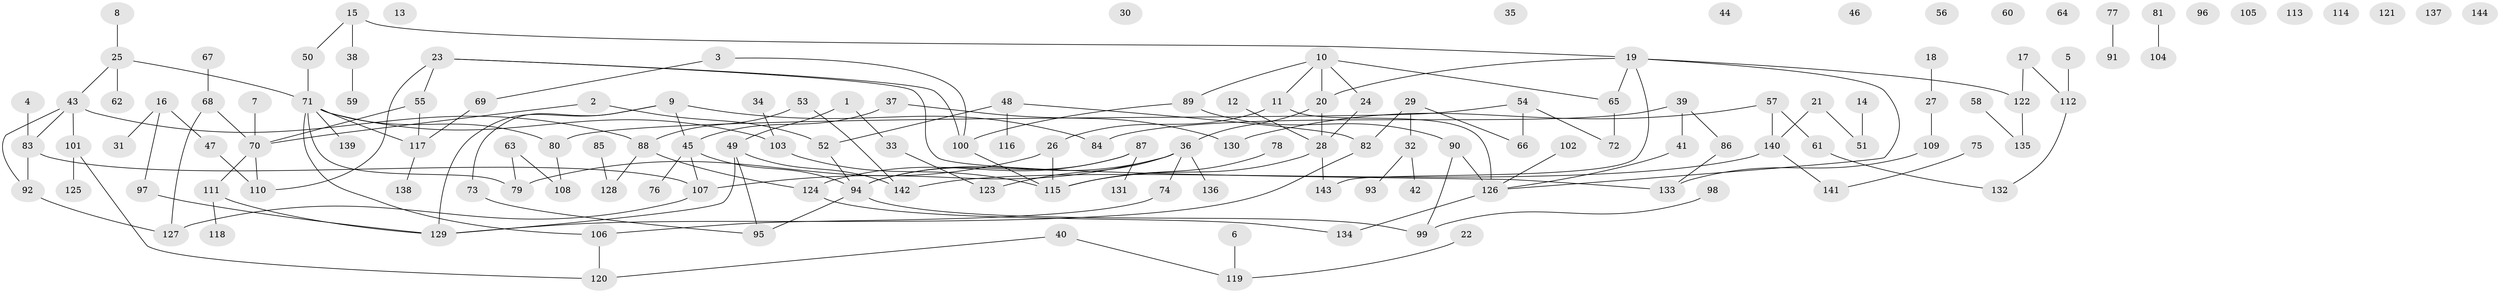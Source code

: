// Generated by graph-tools (version 1.1) at 2025/25/03/09/25 03:25:22]
// undirected, 144 vertices, 163 edges
graph export_dot {
graph [start="1"]
  node [color=gray90,style=filled];
  1;
  2;
  3;
  4;
  5;
  6;
  7;
  8;
  9;
  10;
  11;
  12;
  13;
  14;
  15;
  16;
  17;
  18;
  19;
  20;
  21;
  22;
  23;
  24;
  25;
  26;
  27;
  28;
  29;
  30;
  31;
  32;
  33;
  34;
  35;
  36;
  37;
  38;
  39;
  40;
  41;
  42;
  43;
  44;
  45;
  46;
  47;
  48;
  49;
  50;
  51;
  52;
  53;
  54;
  55;
  56;
  57;
  58;
  59;
  60;
  61;
  62;
  63;
  64;
  65;
  66;
  67;
  68;
  69;
  70;
  71;
  72;
  73;
  74;
  75;
  76;
  77;
  78;
  79;
  80;
  81;
  82;
  83;
  84;
  85;
  86;
  87;
  88;
  89;
  90;
  91;
  92;
  93;
  94;
  95;
  96;
  97;
  98;
  99;
  100;
  101;
  102;
  103;
  104;
  105;
  106;
  107;
  108;
  109;
  110;
  111;
  112;
  113;
  114;
  115;
  116;
  117;
  118;
  119;
  120;
  121;
  122;
  123;
  124;
  125;
  126;
  127;
  128;
  129;
  130;
  131;
  132;
  133;
  134;
  135;
  136;
  137;
  138;
  139;
  140;
  141;
  142;
  143;
  144;
  1 -- 33;
  1 -- 49;
  2 -- 52;
  2 -- 70;
  3 -- 69;
  3 -- 100;
  4 -- 83;
  5 -- 112;
  6 -- 119;
  7 -- 70;
  8 -- 25;
  9 -- 45;
  9 -- 73;
  9 -- 84;
  9 -- 129;
  10 -- 11;
  10 -- 20;
  10 -- 24;
  10 -- 65;
  10 -- 89;
  11 -- 26;
  11 -- 126;
  12 -- 28;
  14 -- 51;
  15 -- 19;
  15 -- 38;
  15 -- 50;
  16 -- 31;
  16 -- 47;
  16 -- 97;
  17 -- 112;
  17 -- 122;
  18 -- 27;
  19 -- 20;
  19 -- 65;
  19 -- 122;
  19 -- 126;
  19 -- 143;
  20 -- 28;
  20 -- 36;
  21 -- 51;
  21 -- 140;
  22 -- 119;
  23 -- 55;
  23 -- 100;
  23 -- 110;
  23 -- 133;
  24 -- 28;
  25 -- 43;
  25 -- 62;
  25 -- 71;
  26 -- 79;
  26 -- 115;
  27 -- 109;
  28 -- 115;
  28 -- 143;
  29 -- 32;
  29 -- 66;
  29 -- 82;
  32 -- 42;
  32 -- 93;
  33 -- 123;
  34 -- 103;
  36 -- 74;
  36 -- 94;
  36 -- 107;
  36 -- 123;
  36 -- 136;
  37 -- 45;
  37 -- 130;
  38 -- 59;
  39 -- 41;
  39 -- 84;
  39 -- 86;
  40 -- 119;
  40 -- 120;
  41 -- 126;
  43 -- 83;
  43 -- 88;
  43 -- 92;
  43 -- 101;
  45 -- 76;
  45 -- 94;
  45 -- 107;
  47 -- 110;
  48 -- 52;
  48 -- 82;
  48 -- 116;
  49 -- 95;
  49 -- 129;
  49 -- 142;
  50 -- 71;
  52 -- 94;
  53 -- 88;
  53 -- 142;
  54 -- 66;
  54 -- 72;
  54 -- 80;
  55 -- 70;
  55 -- 117;
  57 -- 61;
  57 -- 130;
  57 -- 140;
  58 -- 135;
  61 -- 132;
  63 -- 79;
  63 -- 108;
  65 -- 72;
  67 -- 68;
  68 -- 70;
  68 -- 127;
  69 -- 117;
  70 -- 110;
  70 -- 111;
  71 -- 79;
  71 -- 80;
  71 -- 103;
  71 -- 106;
  71 -- 117;
  71 -- 139;
  73 -- 95;
  74 -- 106;
  75 -- 141;
  77 -- 91;
  78 -- 115;
  80 -- 108;
  81 -- 104;
  82 -- 129;
  83 -- 92;
  83 -- 107;
  85 -- 128;
  86 -- 133;
  87 -- 94;
  87 -- 124;
  87 -- 131;
  88 -- 124;
  88 -- 128;
  89 -- 90;
  89 -- 100;
  90 -- 99;
  90 -- 126;
  92 -- 127;
  94 -- 95;
  94 -- 99;
  97 -- 129;
  98 -- 99;
  100 -- 115;
  101 -- 120;
  101 -- 125;
  102 -- 126;
  103 -- 115;
  106 -- 120;
  107 -- 127;
  109 -- 133;
  111 -- 118;
  111 -- 129;
  112 -- 132;
  117 -- 138;
  122 -- 135;
  124 -- 134;
  126 -- 134;
  140 -- 141;
  140 -- 142;
}
